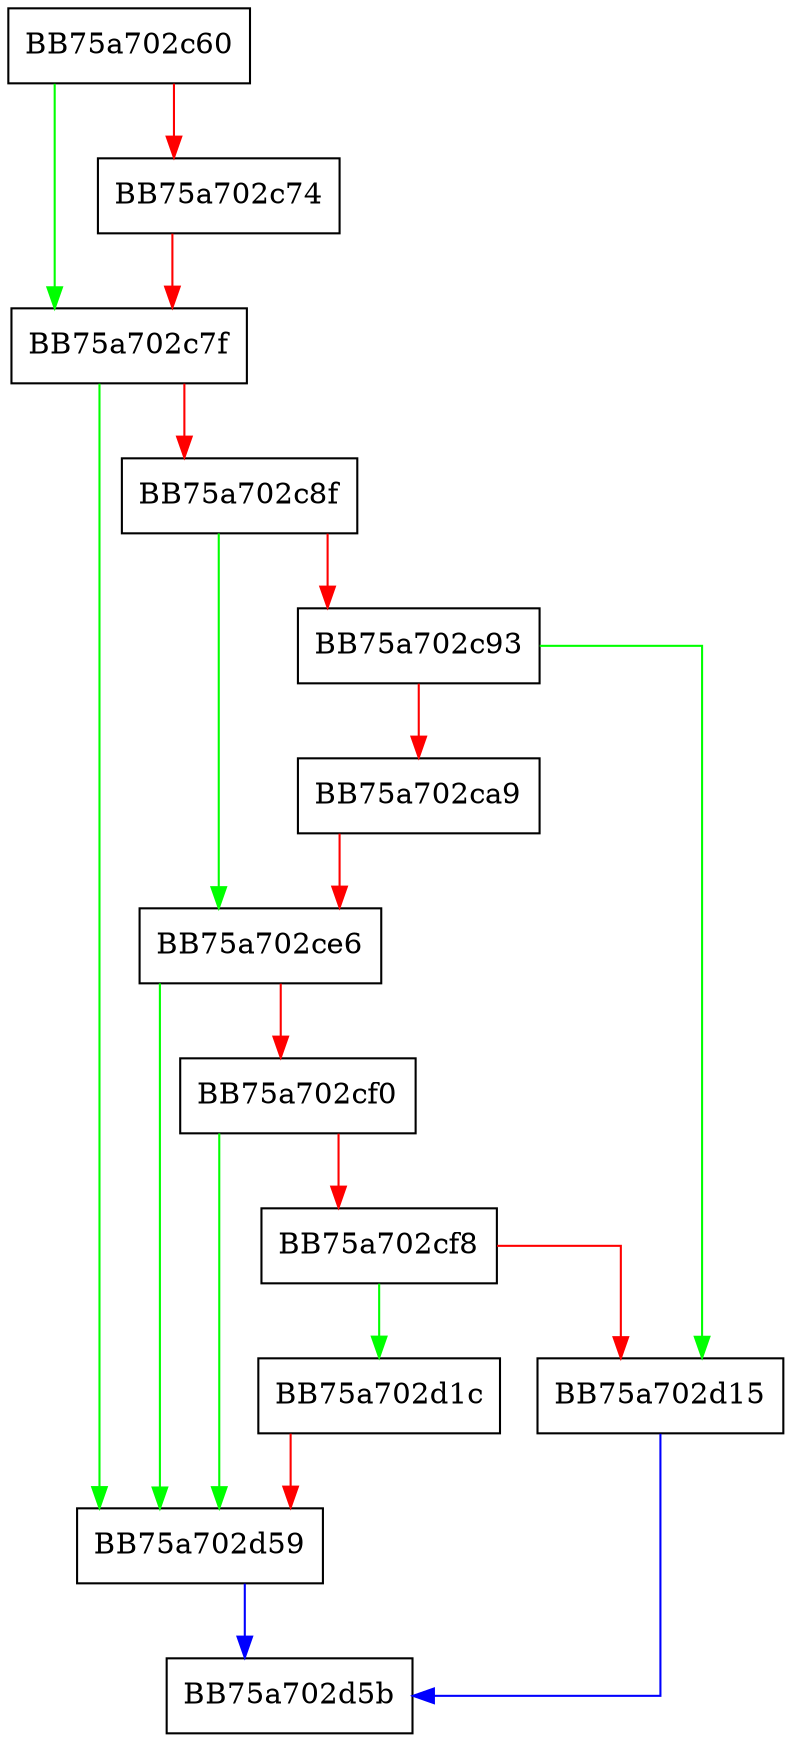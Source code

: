 digraph reg_key_DB_end {
  node [shape="box"];
  graph [splines=ortho];
  BB75a702c60 -> BB75a702c7f [color="green"];
  BB75a702c60 -> BB75a702c74 [color="red"];
  BB75a702c74 -> BB75a702c7f [color="red"];
  BB75a702c7f -> BB75a702d59 [color="green"];
  BB75a702c7f -> BB75a702c8f [color="red"];
  BB75a702c8f -> BB75a702ce6 [color="green"];
  BB75a702c8f -> BB75a702c93 [color="red"];
  BB75a702c93 -> BB75a702d15 [color="green"];
  BB75a702c93 -> BB75a702ca9 [color="red"];
  BB75a702ca9 -> BB75a702ce6 [color="red"];
  BB75a702ce6 -> BB75a702d59 [color="green"];
  BB75a702ce6 -> BB75a702cf0 [color="red"];
  BB75a702cf0 -> BB75a702d59 [color="green"];
  BB75a702cf0 -> BB75a702cf8 [color="red"];
  BB75a702cf8 -> BB75a702d1c [color="green"];
  BB75a702cf8 -> BB75a702d15 [color="red"];
  BB75a702d15 -> BB75a702d5b [color="blue"];
  BB75a702d1c -> BB75a702d59 [color="red"];
  BB75a702d59 -> BB75a702d5b [color="blue"];
}
